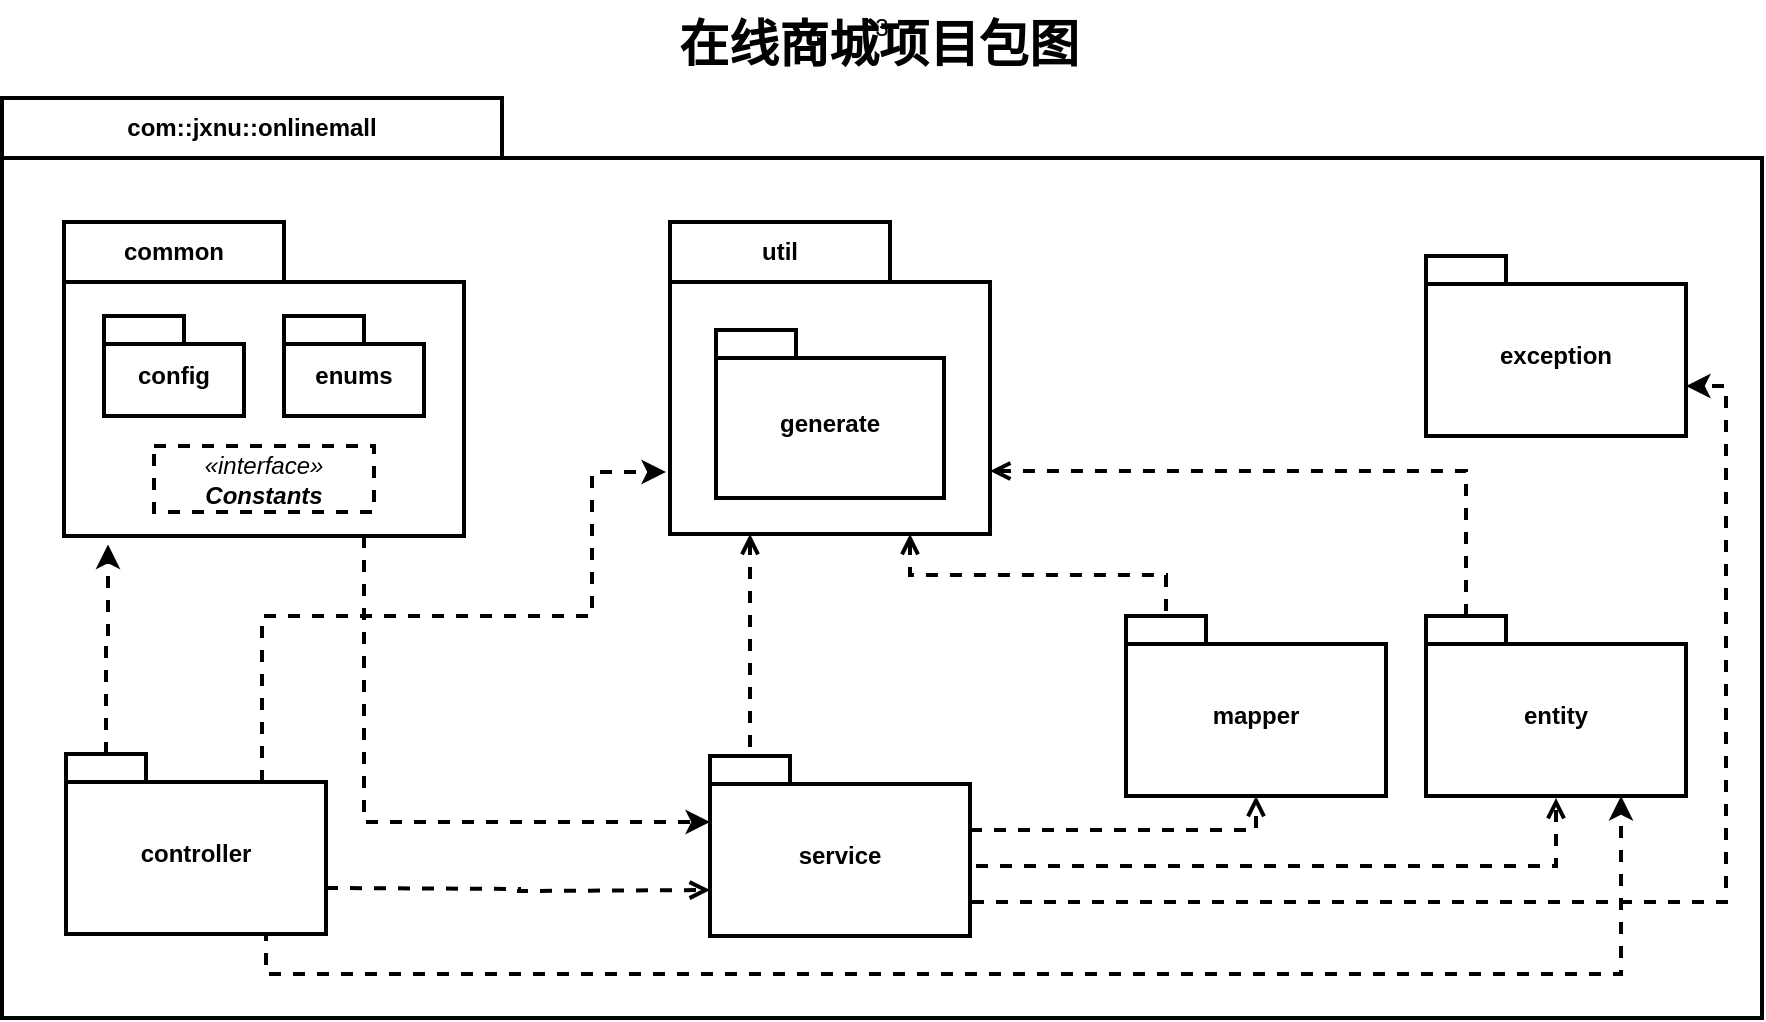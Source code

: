 <mxfile version="22.1.11" type="github">
  <diagram name="第 1 页" id="rNSyJ-lCZb1aZMDvHygJ">
    <mxGraphModel dx="4090" dy="1612" grid="0" gridSize="10" guides="1" tooltips="1" connect="1" arrows="1" fold="1" page="0" pageScale="1" pageWidth="827" pageHeight="1169" math="0" shadow="0">
      <root>
        <mxCell id="0" />
        <mxCell id="1" parent="0" />
        <mxCell id="qQucJu1-gVCWv_oJNmjI-83" value="3" style="group" vertex="1" connectable="0" parent="1">
          <mxGeometry x="-1670" y="-19" width="880" height="509" as="geometry" />
        </mxCell>
        <mxCell id="qQucJu1-gVCWv_oJNmjI-81" value="在线商城项目包图" style="text;html=1;align=center;verticalAlign=middle;resizable=0;points=[];autosize=1;strokeColor=none;fillColor=none;fontSize=25;fontStyle=1" vertex="1" parent="qQucJu1-gVCWv_oJNmjI-83">
          <mxGeometry x="329" width="218" height="42" as="geometry" />
        </mxCell>
        <mxCell id="qQucJu1-gVCWv_oJNmjI-82" value="" style="group;verticalAlign=middle;" vertex="1" connectable="0" parent="qQucJu1-gVCWv_oJNmjI-83">
          <mxGeometry y="49" width="880" height="460" as="geometry" />
        </mxCell>
        <mxCell id="qQucJu1-gVCWv_oJNmjI-19" value="com::jxnu::onlinemall" style="shape=folder;fontStyle=1;tabWidth=250;tabHeight=30;tabPosition=left;html=1;boundedLbl=1;labelInHeader=1;container=1;collapsible=0;recursiveResize=0;whiteSpace=wrap;strokeWidth=2;verticalAlign=middle;" vertex="1" parent="qQucJu1-gVCWv_oJNmjI-82">
          <mxGeometry width="880" height="460" as="geometry" />
        </mxCell>
        <mxCell id="qQucJu1-gVCWv_oJNmjI-37" value="common" style="shape=folder;fontStyle=1;tabWidth=110;tabHeight=30;tabPosition=left;html=1;boundedLbl=1;labelInHeader=1;container=1;collapsible=0;recursiveResize=0;whiteSpace=wrap;strokeWidth=2;verticalAlign=middle;" vertex="1" parent="qQucJu1-gVCWv_oJNmjI-19">
          <mxGeometry x="31" y="62" width="200" height="157" as="geometry" />
        </mxCell>
        <mxCell id="qQucJu1-gVCWv_oJNmjI-41" value="config" style="shape=folder;fontStyle=1;spacingTop=10;tabWidth=40;tabHeight=14;tabPosition=left;html=1;whiteSpace=wrap;strokeWidth=2;verticalAlign=middle;" vertex="1" parent="qQucJu1-gVCWv_oJNmjI-37">
          <mxGeometry x="20" y="47" width="70" height="50" as="geometry" />
        </mxCell>
        <mxCell id="qQucJu1-gVCWv_oJNmjI-46" value="enums" style="shape=folder;fontStyle=1;spacingTop=10;tabWidth=40;tabHeight=14;tabPosition=left;html=1;whiteSpace=wrap;strokeWidth=2;verticalAlign=middle;" vertex="1" parent="qQucJu1-gVCWv_oJNmjI-37">
          <mxGeometry x="110" y="47" width="70" height="50" as="geometry" />
        </mxCell>
        <mxCell id="qQucJu1-gVCWv_oJNmjI-80" value="&lt;i&gt;«interface»&lt;br&gt;&lt;b&gt;Constants&lt;/b&gt;&lt;/i&gt;" style="html=1;whiteSpace=wrap;strokeWidth=2;dashed=1;verticalAlign=middle;" vertex="1" parent="qQucJu1-gVCWv_oJNmjI-37">
          <mxGeometry x="45" y="112" width="110" height="33" as="geometry" />
        </mxCell>
        <mxCell id="qQucJu1-gVCWv_oJNmjI-52" value="util" style="shape=folder;fontStyle=1;tabWidth=110;tabHeight=30;tabPosition=left;html=1;boundedLbl=1;labelInHeader=1;container=1;collapsible=0;recursiveResize=0;whiteSpace=wrap;strokeWidth=2;verticalAlign=middle;" vertex="1" parent="qQucJu1-gVCWv_oJNmjI-19">
          <mxGeometry x="334" y="62" width="160" height="156" as="geometry" />
        </mxCell>
        <mxCell id="qQucJu1-gVCWv_oJNmjI-30" value="generate" style="shape=folder;fontStyle=1;spacingTop=10;tabWidth=40;tabHeight=14;tabPosition=left;html=1;whiteSpace=wrap;strokeWidth=2;verticalAlign=middle;" vertex="1" parent="qQucJu1-gVCWv_oJNmjI-52">
          <mxGeometry x="23" y="54" width="114" height="84" as="geometry" />
        </mxCell>
        <mxCell id="qQucJu1-gVCWv_oJNmjI-25" value="exception" style="shape=folder;fontStyle=1;spacingTop=10;tabWidth=40;tabHeight=14;tabPosition=left;html=1;whiteSpace=wrap;strokeWidth=2;verticalAlign=middle;" vertex="1" parent="qQucJu1-gVCWv_oJNmjI-19">
          <mxGeometry x="712" y="79" width="130" height="90" as="geometry" />
        </mxCell>
        <mxCell id="qQucJu1-gVCWv_oJNmjI-26" value="mapper" style="shape=folder;fontStyle=1;spacingTop=10;tabWidth=40;tabHeight=14;tabPosition=left;html=1;whiteSpace=wrap;strokeWidth=2;verticalAlign=middle;" vertex="1" parent="qQucJu1-gVCWv_oJNmjI-19">
          <mxGeometry x="562" y="259" width="130" height="90" as="geometry" />
        </mxCell>
        <mxCell id="qQucJu1-gVCWv_oJNmjI-64" style="rounded=0;orthogonalLoop=1;jettySize=auto;html=1;entryX=0;entryY=0;entryDx=20;entryDy=0;entryPerimeter=0;exitX=0.75;exitY=1;exitDx=0;exitDy=0;exitPerimeter=0;strokeWidth=2;endArrow=none;endFill=0;startArrow=open;startFill=0;dashed=1;edgeStyle=orthogonalEdgeStyle;verticalAlign=middle;" edge="1" parent="qQucJu1-gVCWv_oJNmjI-19" source="qQucJu1-gVCWv_oJNmjI-52" target="qQucJu1-gVCWv_oJNmjI-26">
          <mxGeometry relative="1" as="geometry" />
        </mxCell>
        <mxCell id="qQucJu1-gVCWv_oJNmjI-24" value="entity" style="shape=folder;fontStyle=1;spacingTop=10;tabWidth=40;tabHeight=14;tabPosition=left;html=1;whiteSpace=wrap;strokeWidth=2;verticalAlign=middle;" vertex="1" parent="qQucJu1-gVCWv_oJNmjI-19">
          <mxGeometry x="712" y="259" width="130" height="90" as="geometry" />
        </mxCell>
        <mxCell id="qQucJu1-gVCWv_oJNmjI-67" style="rounded=0;orthogonalLoop=1;jettySize=auto;html=1;exitX=0;exitY=0;exitDx=160;exitDy=124.5;exitPerimeter=0;entryX=0;entryY=0;entryDx=20;entryDy=0;entryPerimeter=0;strokeWidth=2;endArrow=none;endFill=0;startArrow=open;startFill=0;dashed=1;edgeStyle=orthogonalEdgeStyle;verticalAlign=middle;" edge="1" parent="qQucJu1-gVCWv_oJNmjI-19" source="qQucJu1-gVCWv_oJNmjI-52" target="qQucJu1-gVCWv_oJNmjI-24">
          <mxGeometry relative="1" as="geometry" />
        </mxCell>
        <mxCell id="qQucJu1-gVCWv_oJNmjI-27" value="service" style="shape=folder;fontStyle=1;spacingTop=10;tabWidth=40;tabHeight=14;tabPosition=left;html=1;whiteSpace=wrap;strokeWidth=2;verticalAlign=middle;" vertex="1" parent="qQucJu1-gVCWv_oJNmjI-19">
          <mxGeometry x="354" y="329" width="130" height="90" as="geometry" />
        </mxCell>
        <mxCell id="qQucJu1-gVCWv_oJNmjI-65" style="rounded=0;orthogonalLoop=1;jettySize=auto;html=1;entryX=0;entryY=0;entryDx=20;entryDy=0;entryPerimeter=0;strokeWidth=2;endArrow=none;endFill=0;startArrow=open;startFill=0;exitX=0.25;exitY=1;exitDx=0;exitDy=0;exitPerimeter=0;dashed=1;verticalAlign=middle;" edge="1" parent="qQucJu1-gVCWv_oJNmjI-19" source="qQucJu1-gVCWv_oJNmjI-52" target="qQucJu1-gVCWv_oJNmjI-27">
          <mxGeometry relative="1" as="geometry">
            <mxPoint x="402" y="209" as="sourcePoint" />
            <mxPoint x="506" y="289" as="targetPoint" />
          </mxGeometry>
        </mxCell>
        <mxCell id="qQucJu1-gVCWv_oJNmjI-57" value="" style="edgeStyle=orthogonalEdgeStyle;rounded=0;orthogonalLoop=1;jettySize=auto;html=1;strokeWidth=2;dashed=1;endArrow=open;endFill=0;exitX=0;exitY=0;exitDx=130;exitDy=71;exitPerimeter=0;verticalAlign=middle;" edge="1" parent="qQucJu1-gVCWv_oJNmjI-19">
          <mxGeometry relative="1" as="geometry">
            <mxPoint x="484.0" y="405" as="sourcePoint" />
            <mxPoint x="777" y="350" as="targetPoint" />
            <Array as="points">
              <mxPoint x="484" y="384" />
              <mxPoint x="777" y="384" />
            </Array>
          </mxGeometry>
        </mxCell>
        <mxCell id="qQucJu1-gVCWv_oJNmjI-56" value="" style="edgeStyle=orthogonalEdgeStyle;rounded=0;orthogonalLoop=1;jettySize=auto;html=1;endArrow=open;endFill=0;dashed=1;strokeWidth=2;exitX=0;exitY=0;exitDx=130;exitDy=33;exitPerimeter=0;verticalAlign=middle;" edge="1" parent="qQucJu1-gVCWv_oJNmjI-19" target="qQucJu1-gVCWv_oJNmjI-26">
          <mxGeometry relative="1" as="geometry">
            <mxPoint x="484.0" y="366" as="sourcePoint" />
            <mxPoint x="627" y="353" as="targetPoint" />
            <Array as="points">
              <mxPoint x="627" y="366" />
            </Array>
          </mxGeometry>
        </mxCell>
        <mxCell id="qQucJu1-gVCWv_oJNmjI-69" style="edgeStyle=orthogonalEdgeStyle;rounded=0;orthogonalLoop=1;jettySize=auto;html=1;exitX=0;exitY=0;exitDx=130;exitDy=71;exitPerimeter=0;entryX=0;entryY=0;entryDx=130;entryDy=52;entryPerimeter=0;dashed=1;strokeWidth=2;verticalAlign=middle;" edge="1" parent="qQucJu1-gVCWv_oJNmjI-19">
          <mxGeometry relative="1" as="geometry">
            <mxPoint x="484.0" y="413" as="sourcePoint" />
            <mxPoint x="842" y="144" as="targetPoint" />
            <Array as="points">
              <mxPoint x="484" y="402" />
              <mxPoint x="862" y="402" />
              <mxPoint x="862" y="144" />
            </Array>
          </mxGeometry>
        </mxCell>
        <mxCell id="qQucJu1-gVCWv_oJNmjI-73" style="edgeStyle=orthogonalEdgeStyle;rounded=0;orthogonalLoop=1;jettySize=auto;html=1;exitX=0.75;exitY=1;exitDx=0;exitDy=0;exitPerimeter=0;entryX=0;entryY=0;entryDx=0;entryDy=33;entryPerimeter=0;dashed=1;strokeWidth=2;verticalAlign=middle;" edge="1" parent="qQucJu1-gVCWv_oJNmjI-19" source="qQucJu1-gVCWv_oJNmjI-37" target="qQucJu1-gVCWv_oJNmjI-27">
          <mxGeometry relative="1" as="geometry" />
        </mxCell>
        <mxCell id="qQucJu1-gVCWv_oJNmjI-68" style="edgeStyle=orthogonalEdgeStyle;rounded=0;orthogonalLoop=1;jettySize=auto;html=1;exitX=0;exitY=0;exitDx=85;exitDy=14;exitPerimeter=0;targetPerimeterSpacing=0;strokeWidth=2;dashed=1;verticalAlign=middle;" edge="1" parent="qQucJu1-gVCWv_oJNmjI-82">
          <mxGeometry relative="1" as="geometry">
            <mxPoint x="332" y="187" as="targetPoint" />
            <mxPoint x="130" y="342" as="sourcePoint" />
            <Array as="points">
              <mxPoint x="130" y="259" />
              <mxPoint x="295" y="259" />
              <mxPoint x="295" y="187" />
            </Array>
          </mxGeometry>
        </mxCell>
        <mxCell id="qQucJu1-gVCWv_oJNmjI-23" value="controller" style="shape=folder;fontStyle=1;spacingTop=10;tabWidth=40;tabHeight=14;tabPosition=left;html=1;whiteSpace=wrap;strokeWidth=2;verticalAlign=middle;" vertex="1" parent="qQucJu1-gVCWv_oJNmjI-82">
          <mxGeometry x="32" y="328" width="130" height="90" as="geometry" />
        </mxCell>
        <mxCell id="qQucJu1-gVCWv_oJNmjI-55" value="" style="edgeStyle=orthogonalEdgeStyle;rounded=0;orthogonalLoop=1;jettySize=auto;html=1;endArrow=open;endFill=0;dashed=1;strokeWidth=2;verticalAlign=middle;" edge="1" parent="qQucJu1-gVCWv_oJNmjI-82">
          <mxGeometry relative="1" as="geometry">
            <mxPoint x="162" y="395" as="sourcePoint" />
            <mxPoint x="354.0" y="396" as="targetPoint" />
          </mxGeometry>
        </mxCell>
        <mxCell id="qQucJu1-gVCWv_oJNmjI-71" style="edgeStyle=orthogonalEdgeStyle;rounded=0;orthogonalLoop=1;jettySize=auto;html=1;exitX=0;exitY=0;exitDx=20;exitDy=0;exitPerimeter=0;entryX=0.11;entryY=1.027;entryDx=0;entryDy=0;entryPerimeter=0;dashed=1;strokeWidth=2;verticalAlign=middle;" edge="1" parent="qQucJu1-gVCWv_oJNmjI-82" source="qQucJu1-gVCWv_oJNmjI-23" target="qQucJu1-gVCWv_oJNmjI-37">
          <mxGeometry relative="1" as="geometry" />
        </mxCell>
        <mxCell id="qQucJu1-gVCWv_oJNmjI-72" style="edgeStyle=orthogonalEdgeStyle;rounded=0;orthogonalLoop=1;jettySize=auto;html=1;exitX=0.75;exitY=1;exitDx=0;exitDy=0;exitPerimeter=0;entryX=0.75;entryY=1;entryDx=0;entryDy=0;entryPerimeter=0;dashed=1;strokeWidth=2;verticalAlign=middle;" edge="1" parent="qQucJu1-gVCWv_oJNmjI-82" source="qQucJu1-gVCWv_oJNmjI-23" target="qQucJu1-gVCWv_oJNmjI-24">
          <mxGeometry relative="1" as="geometry">
            <Array as="points">
              <mxPoint x="132" y="418" />
              <mxPoint x="132" y="438" />
              <mxPoint x="810" y="438" />
            </Array>
          </mxGeometry>
        </mxCell>
      </root>
    </mxGraphModel>
  </diagram>
</mxfile>
